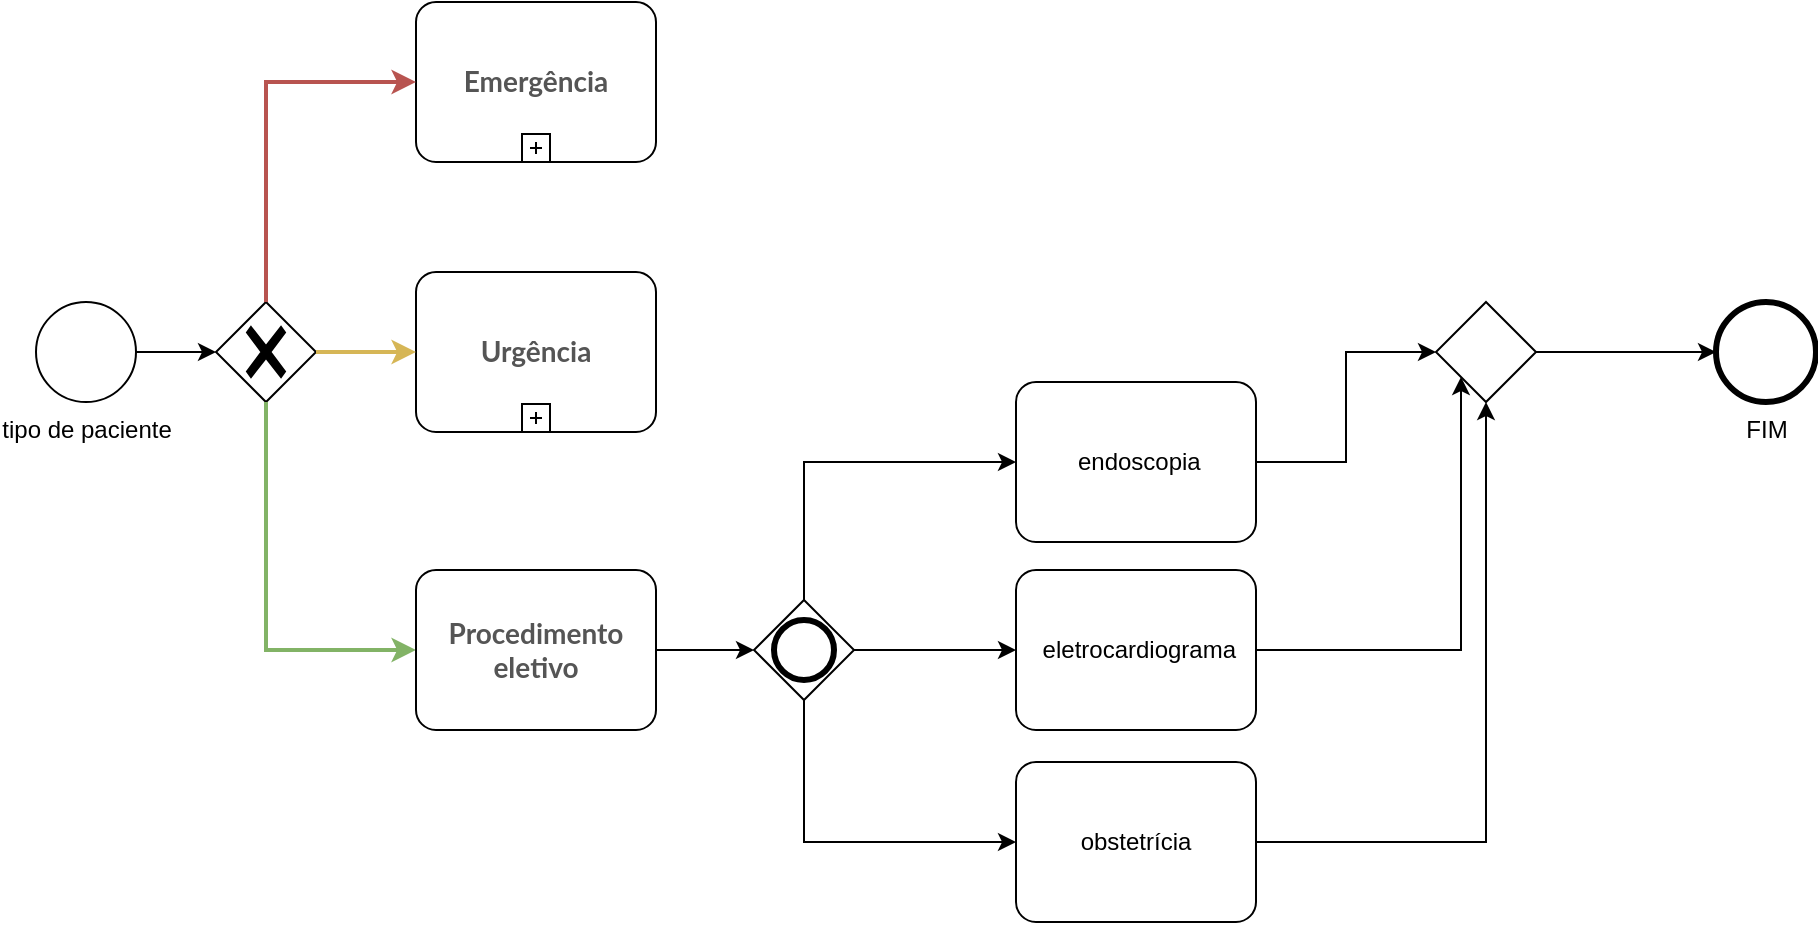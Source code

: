 <mxfile version="24.0.7" type="github">
  <diagram name="Página-1" id="189CYVjJppvcOrpcuMPq">
    <mxGraphModel dx="1257" dy="634" grid="1" gridSize="10" guides="1" tooltips="1" connect="1" arrows="1" fold="1" page="1" pageScale="1" pageWidth="827" pageHeight="1169" math="0" shadow="0">
      <root>
        <mxCell id="0" />
        <mxCell id="1" parent="0" />
        <mxCell id="ZeeQsp0HOao5xjux4apx-1" value="tipo de paciente" style="points=[[0.145,0.145,0],[0.5,0,0],[0.855,0.145,0],[1,0.5,0],[0.855,0.855,0],[0.5,1,0],[0.145,0.855,0],[0,0.5,0]];shape=mxgraph.bpmn.event;html=1;verticalLabelPosition=bottom;labelBackgroundColor=#ffffff;verticalAlign=top;align=center;perimeter=ellipsePerimeter;outlineConnect=0;aspect=fixed;outline=standard;symbol=general;" vertex="1" parent="1">
          <mxGeometry x="30" y="190" width="50" height="50" as="geometry" />
        </mxCell>
        <mxCell id="ZeeQsp0HOao5xjux4apx-3" style="edgeStyle=orthogonalEdgeStyle;rounded=0;orthogonalLoop=1;jettySize=auto;html=1;exitX=1;exitY=0.5;exitDx=0;exitDy=0;exitPerimeter=0;entryX=0;entryY=0.5;entryDx=0;entryDy=0;entryPerimeter=0;" edge="1" parent="1" source="ZeeQsp0HOao5xjux4apx-1" target="ZeeQsp0HOao5xjux4apx-7">
          <mxGeometry relative="1" as="geometry">
            <mxPoint x="110" y="215" as="targetPoint" />
          </mxGeometry>
        </mxCell>
        <mxCell id="ZeeQsp0HOao5xjux4apx-4" value="&lt;strong style=&quot;color: rgb(85, 85, 85); font-family: Lato; font-size: 14px; text-align: start; background-color: rgb(255, 255, 255);&quot;&gt;Emergência&lt;/strong&gt;" style="points=[[0.25,0,0],[0.5,0,0],[0.75,0,0],[1,0.25,0],[1,0.5,0],[1,0.75,0],[0.75,1,0],[0.5,1,0],[0.25,1,0],[0,0.75,0],[0,0.5,0],[0,0.25,0]];shape=mxgraph.bpmn.task;whiteSpace=wrap;rectStyle=rounded;size=10;html=1;container=1;expand=0;collapsible=0;taskMarker=abstract;isLoopSub=1;" vertex="1" parent="1">
          <mxGeometry x="220" y="40" width="120" height="80" as="geometry" />
        </mxCell>
        <mxCell id="ZeeQsp0HOao5xjux4apx-5" value="&lt;strong style=&quot;color: rgb(85, 85, 85); font-family: Lato; font-size: 14px; text-align: start; background-color: rgb(255, 255, 255);&quot;&gt;Urgência&lt;/strong&gt;" style="points=[[0.25,0,0],[0.5,0,0],[0.75,0,0],[1,0.25,0],[1,0.5,0],[1,0.75,0],[0.75,1,0],[0.5,1,0],[0.25,1,0],[0,0.75,0],[0,0.5,0],[0,0.25,0]];shape=mxgraph.bpmn.task;whiteSpace=wrap;rectStyle=rounded;size=10;html=1;container=1;expand=0;collapsible=0;taskMarker=abstract;isLoopSub=1;" vertex="1" parent="1">
          <mxGeometry x="220" y="175" width="120" height="80" as="geometry" />
        </mxCell>
        <mxCell id="ZeeQsp0HOao5xjux4apx-7" value="" style="points=[[0.25,0.25,0],[0.5,0,0],[0.75,0.25,0],[1,0.5,0],[0.75,0.75,0],[0.5,1,0],[0.25,0.75,0],[0,0.5,0]];shape=mxgraph.bpmn.gateway2;html=1;verticalLabelPosition=bottom;labelBackgroundColor=#ffffff;verticalAlign=top;align=center;perimeter=rhombusPerimeter;outlineConnect=0;outline=none;symbol=none;gwType=exclusive;" vertex="1" parent="1">
          <mxGeometry x="120" y="190" width="50" height="50" as="geometry" />
        </mxCell>
        <mxCell id="ZeeQsp0HOao5xjux4apx-8" style="edgeStyle=orthogonalEdgeStyle;rounded=0;orthogonalLoop=1;jettySize=auto;html=1;exitX=1;exitY=0.5;exitDx=0;exitDy=0;exitPerimeter=0;entryX=0;entryY=0.5;entryDx=0;entryDy=0;entryPerimeter=0;fillColor=#fff2cc;strokeColor=#d6b656;strokeWidth=2;" edge="1" parent="1" source="ZeeQsp0HOao5xjux4apx-7" target="ZeeQsp0HOao5xjux4apx-5">
          <mxGeometry relative="1" as="geometry" />
        </mxCell>
        <mxCell id="ZeeQsp0HOao5xjux4apx-9" style="edgeStyle=orthogonalEdgeStyle;rounded=0;orthogonalLoop=1;jettySize=auto;html=1;entryX=0;entryY=0.5;entryDx=0;entryDy=0;entryPerimeter=0;exitX=0.5;exitY=0;exitDx=0;exitDy=0;exitPerimeter=0;fillColor=#f8cecc;strokeColor=#b85450;strokeWidth=2;" edge="1" parent="1" source="ZeeQsp0HOao5xjux4apx-7" target="ZeeQsp0HOao5xjux4apx-4">
          <mxGeometry relative="1" as="geometry" />
        </mxCell>
        <mxCell id="ZeeQsp0HOao5xjux4apx-10" style="edgeStyle=orthogonalEdgeStyle;rounded=0;orthogonalLoop=1;jettySize=auto;html=1;exitX=0.5;exitY=1;exitDx=0;exitDy=0;exitPerimeter=0;entryX=0;entryY=0.5;entryDx=0;entryDy=0;entryPerimeter=0;fillColor=#d5e8d4;strokeColor=#82b366;strokeWidth=2;" edge="1" parent="1" source="ZeeQsp0HOao5xjux4apx-7" target="ZeeQsp0HOao5xjux4apx-11">
          <mxGeometry relative="1" as="geometry">
            <mxPoint x="220" y="350" as="targetPoint" />
          </mxGeometry>
        </mxCell>
        <mxCell id="ZeeQsp0HOao5xjux4apx-11" value="&lt;strong style=&quot;color: rgb(85, 85, 85); font-family: Lato; font-size: 14px; text-align: start; background-color: rgb(255, 255, 255);&quot;&gt;Procedimento eletivo&lt;/strong&gt;" style="points=[[0.25,0,0],[0.5,0,0],[0.75,0,0],[1,0.25,0],[1,0.5,0],[1,0.75,0],[0.75,1,0],[0.5,1,0],[0.25,1,0],[0,0.75,0],[0,0.5,0],[0,0.25,0]];shape=mxgraph.bpmn.task;whiteSpace=wrap;rectStyle=rounded;size=10;html=1;container=1;expand=0;collapsible=0;taskMarker=abstract;" vertex="1" parent="1">
          <mxGeometry x="220" y="324" width="120" height="80" as="geometry" />
        </mxCell>
        <mxCell id="ZeeQsp0HOao5xjux4apx-12" value="" style="points=[[0.25,0.25,0],[0.5,0,0],[0.75,0.25,0],[1,0.5,0],[0.75,0.75,0],[0.5,1,0],[0.25,0.75,0],[0,0.5,0]];shape=mxgraph.bpmn.gateway2;html=1;verticalLabelPosition=bottom;labelBackgroundColor=#ffffff;verticalAlign=top;align=center;perimeter=rhombusPerimeter;outlineConnect=0;outline=end;symbol=general;" vertex="1" parent="1">
          <mxGeometry x="389" y="339" width="50" height="50" as="geometry" />
        </mxCell>
        <mxCell id="ZeeQsp0HOao5xjux4apx-13" style="edgeStyle=orthogonalEdgeStyle;rounded=0;orthogonalLoop=1;jettySize=auto;html=1;exitX=1;exitY=0.5;exitDx=0;exitDy=0;exitPerimeter=0;entryX=0;entryY=0.5;entryDx=0;entryDy=0;entryPerimeter=0;" edge="1" parent="1" source="ZeeQsp0HOao5xjux4apx-11" target="ZeeQsp0HOao5xjux4apx-12">
          <mxGeometry relative="1" as="geometry" />
        </mxCell>
        <mxCell id="ZeeQsp0HOao5xjux4apx-14" value="&amp;nbsp;endoscopia" style="points=[[0.25,0,0],[0.5,0,0],[0.75,0,0],[1,0.25,0],[1,0.5,0],[1,0.75,0],[0.75,1,0],[0.5,1,0],[0.25,1,0],[0,0.75,0],[0,0.5,0],[0,0.25,0]];shape=mxgraph.bpmn.task;whiteSpace=wrap;rectStyle=rounded;size=10;html=1;container=1;expand=0;collapsible=0;taskMarker=abstract;" vertex="1" parent="1">
          <mxGeometry x="520" y="230" width="120" height="80" as="geometry" />
        </mxCell>
        <mxCell id="ZeeQsp0HOao5xjux4apx-15" value="&amp;nbsp;eletrocardiograma" style="points=[[0.25,0,0],[0.5,0,0],[0.75,0,0],[1,0.25,0],[1,0.5,0],[1,0.75,0],[0.75,1,0],[0.5,1,0],[0.25,1,0],[0,0.75,0],[0,0.5,0],[0,0.25,0]];shape=mxgraph.bpmn.task;whiteSpace=wrap;rectStyle=rounded;size=10;html=1;container=1;expand=0;collapsible=0;taskMarker=abstract;" vertex="1" parent="1">
          <mxGeometry x="520" y="324" width="120" height="80" as="geometry" />
        </mxCell>
        <mxCell id="ZeeQsp0HOao5xjux4apx-16" value="&amp;nbsp;obstetrícia&amp;nbsp;" style="points=[[0.25,0,0],[0.5,0,0],[0.75,0,0],[1,0.25,0],[1,0.5,0],[1,0.75,0],[0.75,1,0],[0.5,1,0],[0.25,1,0],[0,0.75,0],[0,0.5,0],[0,0.25,0]];shape=mxgraph.bpmn.task;whiteSpace=wrap;rectStyle=rounded;size=10;html=1;container=1;expand=0;collapsible=0;taskMarker=abstract;" vertex="1" parent="1">
          <mxGeometry x="520" y="420" width="120" height="80" as="geometry" />
        </mxCell>
        <mxCell id="ZeeQsp0HOao5xjux4apx-17" style="edgeStyle=orthogonalEdgeStyle;rounded=0;orthogonalLoop=1;jettySize=auto;html=1;entryX=0;entryY=0.5;entryDx=0;entryDy=0;entryPerimeter=0;exitX=0.5;exitY=0;exitDx=0;exitDy=0;exitPerimeter=0;" edge="1" parent="1" source="ZeeQsp0HOao5xjux4apx-12" target="ZeeQsp0HOao5xjux4apx-14">
          <mxGeometry relative="1" as="geometry" />
        </mxCell>
        <mxCell id="ZeeQsp0HOao5xjux4apx-18" style="edgeStyle=orthogonalEdgeStyle;rounded=0;orthogonalLoop=1;jettySize=auto;html=1;exitX=1;exitY=0.5;exitDx=0;exitDy=0;exitPerimeter=0;entryX=0;entryY=0.5;entryDx=0;entryDy=0;entryPerimeter=0;" edge="1" parent="1" source="ZeeQsp0HOao5xjux4apx-12" target="ZeeQsp0HOao5xjux4apx-15">
          <mxGeometry relative="1" as="geometry" />
        </mxCell>
        <mxCell id="ZeeQsp0HOao5xjux4apx-19" style="edgeStyle=orthogonalEdgeStyle;rounded=0;orthogonalLoop=1;jettySize=auto;html=1;entryX=0;entryY=0.5;entryDx=0;entryDy=0;entryPerimeter=0;exitX=0.5;exitY=1;exitDx=0;exitDy=0;exitPerimeter=0;" edge="1" parent="1" source="ZeeQsp0HOao5xjux4apx-12" target="ZeeQsp0HOao5xjux4apx-16">
          <mxGeometry relative="1" as="geometry" />
        </mxCell>
        <mxCell id="ZeeQsp0HOao5xjux4apx-20" value="" style="points=[[0.25,0.25,0],[0.5,0,0],[0.75,0.25,0],[1,0.5,0],[0.75,0.75,0],[0.5,1,0],[0.25,0.75,0],[0,0.5,0]];shape=mxgraph.bpmn.gateway2;html=1;verticalLabelPosition=bottom;labelBackgroundColor=#ffffff;verticalAlign=top;align=center;perimeter=rhombusPerimeter;outlineConnect=0;outline=none;symbol=none;" vertex="1" parent="1">
          <mxGeometry x="730" y="190" width="50" height="50" as="geometry" />
        </mxCell>
        <mxCell id="ZeeQsp0HOao5xjux4apx-21" value="FIM" style="points=[[0.145,0.145,0],[0.5,0,0],[0.855,0.145,0],[1,0.5,0],[0.855,0.855,0],[0.5,1,0],[0.145,0.855,0],[0,0.5,0]];shape=mxgraph.bpmn.event;html=1;verticalLabelPosition=bottom;labelBackgroundColor=#ffffff;verticalAlign=top;align=center;perimeter=ellipsePerimeter;outlineConnect=0;aspect=fixed;outline=end;symbol=terminate2;" vertex="1" parent="1">
          <mxGeometry x="870" y="190" width="50" height="50" as="geometry" />
        </mxCell>
        <mxCell id="ZeeQsp0HOao5xjux4apx-22" style="edgeStyle=orthogonalEdgeStyle;rounded=0;orthogonalLoop=1;jettySize=auto;html=1;entryX=0.5;entryY=1;entryDx=0;entryDy=0;entryPerimeter=0;" edge="1" parent="1" source="ZeeQsp0HOao5xjux4apx-16" target="ZeeQsp0HOao5xjux4apx-20">
          <mxGeometry relative="1" as="geometry" />
        </mxCell>
        <mxCell id="ZeeQsp0HOao5xjux4apx-23" style="edgeStyle=orthogonalEdgeStyle;rounded=0;orthogonalLoop=1;jettySize=auto;html=1;entryX=0.25;entryY=0.75;entryDx=0;entryDy=0;entryPerimeter=0;" edge="1" parent="1" source="ZeeQsp0HOao5xjux4apx-15" target="ZeeQsp0HOao5xjux4apx-20">
          <mxGeometry relative="1" as="geometry" />
        </mxCell>
        <mxCell id="ZeeQsp0HOao5xjux4apx-24" style="edgeStyle=orthogonalEdgeStyle;rounded=0;orthogonalLoop=1;jettySize=auto;html=1;entryX=0;entryY=0.5;entryDx=0;entryDy=0;entryPerimeter=0;" edge="1" parent="1" source="ZeeQsp0HOao5xjux4apx-14" target="ZeeQsp0HOao5xjux4apx-20">
          <mxGeometry relative="1" as="geometry" />
        </mxCell>
        <mxCell id="ZeeQsp0HOao5xjux4apx-25" style="edgeStyle=orthogonalEdgeStyle;rounded=0;orthogonalLoop=1;jettySize=auto;html=1;entryX=0;entryY=0.5;entryDx=0;entryDy=0;entryPerimeter=0;" edge="1" parent="1" source="ZeeQsp0HOao5xjux4apx-20" target="ZeeQsp0HOao5xjux4apx-21">
          <mxGeometry relative="1" as="geometry" />
        </mxCell>
      </root>
    </mxGraphModel>
  </diagram>
</mxfile>
